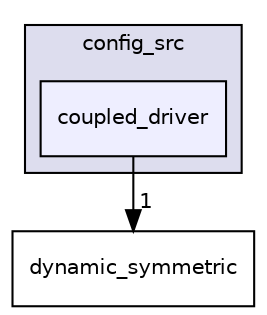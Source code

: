 digraph "/home/adcroft/GitHub/workspace/Gaea-stats-MOM6-examples/MOM6-examples/src/MOM6/config_src/coupled_driver" {
  compound=true
  node [ fontsize="10", fontname="Helvetica"];
  edge [ labelfontsize="10", labelfontname="Helvetica"];
  subgraph clusterdir_bbbeac63f53ec5ea699fa4cbaa8c4afb {
    graph [ bgcolor="#ddddee", pencolor="black", label="config_src" fontname="Helvetica", fontsize="10", URL="dir_bbbeac63f53ec5ea699fa4cbaa8c4afb.html"]
  dir_a19e664d9f2d0f5526bad3c5f3c3e9c4 [shape=box, label="coupled_driver", style="filled", fillcolor="#eeeeff", pencolor="black", URL="dir_a19e664d9f2d0f5526bad3c5f3c3e9c4.html"];
  }
  dir_67fed18fa7f74247fef50848ceb46cee [shape=box label="dynamic_symmetric" URL="dir_67fed18fa7f74247fef50848ceb46cee.html"];
  dir_a19e664d9f2d0f5526bad3c5f3c3e9c4->dir_67fed18fa7f74247fef50848ceb46cee [headlabel="1", labeldistance=1.5 headhref="dir_000001_000002.html"];
}
